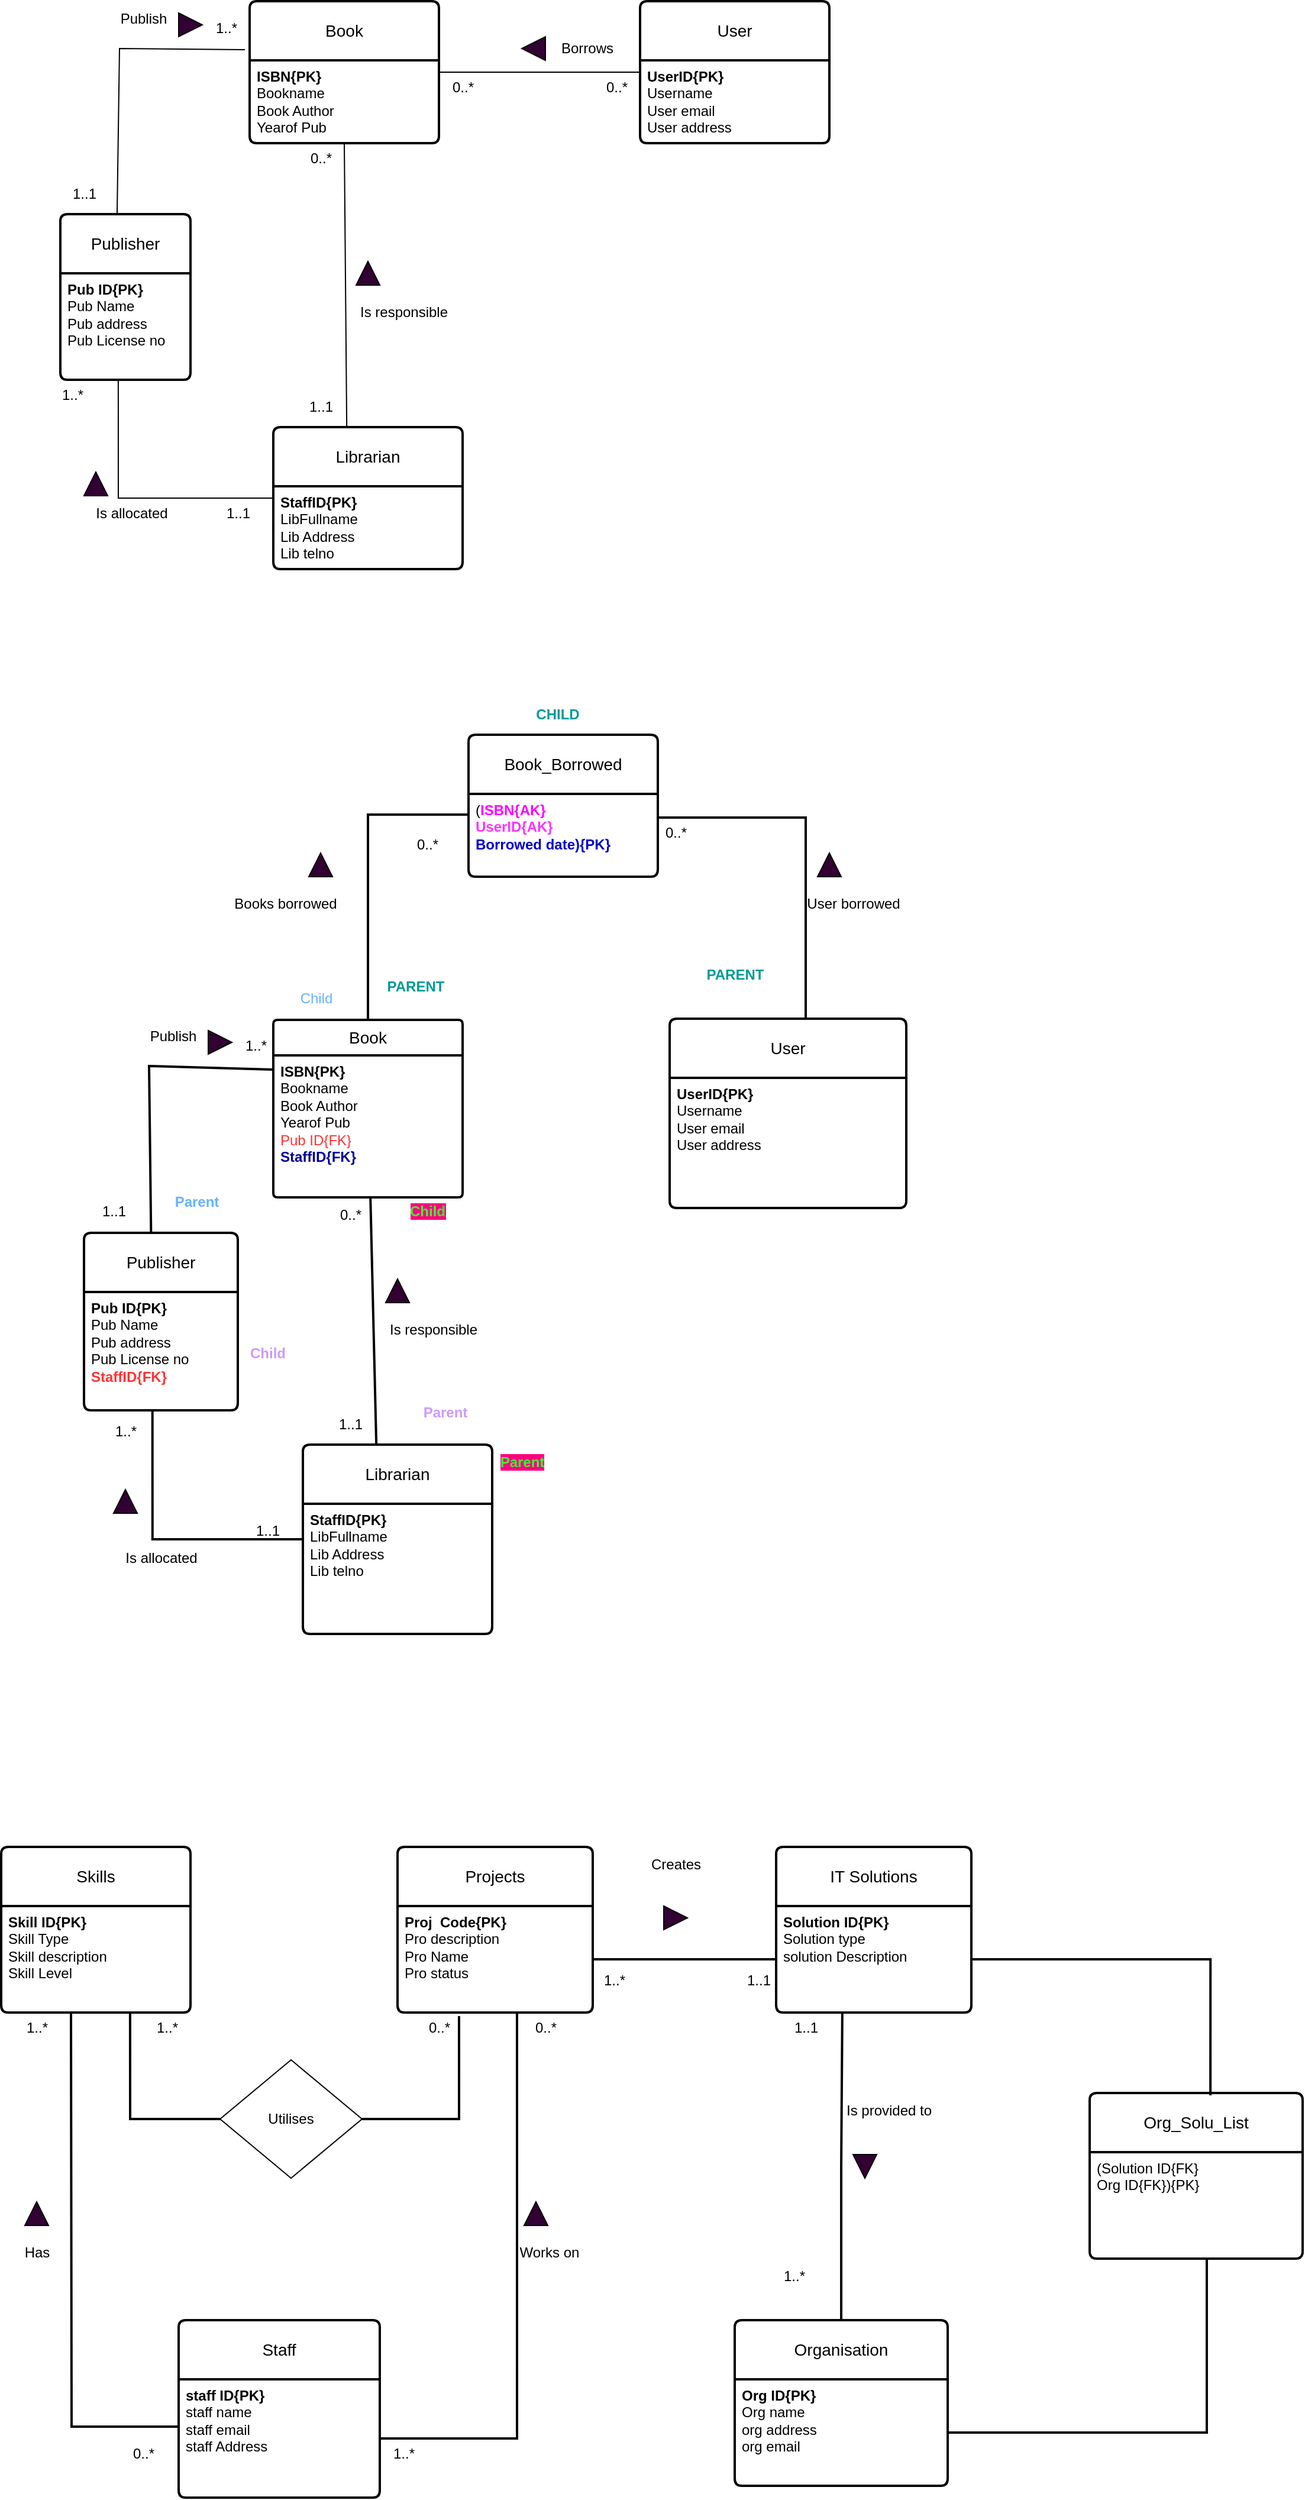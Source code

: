 <mxfile version="22.1.0" type="github">
  <diagram name="Page-1" id="6mNYl5aLtAXrVdr73i4R">
    <mxGraphModel dx="1434" dy="790" grid="1" gridSize="10" guides="1" tooltips="1" connect="1" arrows="1" fold="1" page="1" pageScale="1" pageWidth="850" pageHeight="1100" math="0" shadow="0">
      <root>
        <mxCell id="0" />
        <mxCell id="1" parent="0" />
        <mxCell id="qyHEatYL2sMcPmLjVxqT-1" value="Book" style="swimlane;childLayout=stackLayout;horizontal=1;startSize=50;horizontalStack=0;rounded=1;fontSize=14;fontStyle=0;strokeWidth=2;resizeParent=0;resizeLast=1;shadow=0;dashed=0;align=center;arcSize=4;whiteSpace=wrap;html=1;" parent="1" vertex="1">
          <mxGeometry x="230" y="400" width="160" height="120" as="geometry" />
        </mxCell>
        <mxCell id="qyHEatYL2sMcPmLjVxqT-2" value="&lt;b&gt;ISBN{PK}&lt;br&gt;&lt;/b&gt;Bookname&lt;br&gt;Book Author&lt;br&gt;Yearof Pub" style="align=left;strokeColor=none;fillColor=none;spacingLeft=4;fontSize=12;verticalAlign=top;resizable=0;rotatable=0;part=1;html=1;" parent="qyHEatYL2sMcPmLjVxqT-1" vertex="1">
          <mxGeometry y="50" width="160" height="70" as="geometry" />
        </mxCell>
        <mxCell id="qyHEatYL2sMcPmLjVxqT-9" value="" style="swimlane;childLayout=stackLayout;horizontal=1;startSize=50;horizontalStack=0;rounded=1;fontSize=14;fontStyle=0;strokeWidth=2;resizeParent=0;resizeLast=1;shadow=0;dashed=0;align=center;arcSize=4;whiteSpace=wrap;html=1;" parent="qyHEatYL2sMcPmLjVxqT-1" vertex="1">
          <mxGeometry y="120" width="160" as="geometry" />
        </mxCell>
        <mxCell id="qyHEatYL2sMcPmLjVxqT-3" value="User" style="swimlane;childLayout=stackLayout;horizontal=1;startSize=50;horizontalStack=0;rounded=1;fontSize=14;fontStyle=0;strokeWidth=2;resizeParent=0;resizeLast=1;shadow=0;dashed=0;align=center;arcSize=4;whiteSpace=wrap;html=1;" parent="1" vertex="1">
          <mxGeometry x="560" y="400" width="160" height="120" as="geometry" />
        </mxCell>
        <mxCell id="qyHEatYL2sMcPmLjVxqT-4" value="&lt;b&gt;UserID{PK}&lt;br&gt;&lt;/b&gt;Username&lt;br&gt;User email&lt;br&gt;User address" style="align=left;strokeColor=none;fillColor=none;spacingLeft=4;fontSize=12;verticalAlign=top;resizable=0;rotatable=0;part=1;html=1;" parent="qyHEatYL2sMcPmLjVxqT-3" vertex="1">
          <mxGeometry y="50" width="160" height="70" as="geometry" />
        </mxCell>
        <mxCell id="qyHEatYL2sMcPmLjVxqT-5" value="Publisher" style="swimlane;childLayout=stackLayout;horizontal=1;startSize=50;horizontalStack=0;rounded=1;fontSize=14;fontStyle=0;strokeWidth=2;resizeParent=0;resizeLast=1;shadow=0;dashed=0;align=center;arcSize=4;whiteSpace=wrap;html=1;" parent="1" vertex="1">
          <mxGeometry x="70" y="580" width="110" height="140" as="geometry" />
        </mxCell>
        <mxCell id="qyHEatYL2sMcPmLjVxqT-6" value="&lt;b&gt;Pub ID{PK}&lt;br&gt;&lt;/b&gt;Pub Name&lt;br&gt;Pub address&lt;br&gt;Pub License no" style="align=left;strokeColor=none;fillColor=none;spacingLeft=4;fontSize=12;verticalAlign=top;resizable=0;rotatable=0;part=1;html=1;" parent="qyHEatYL2sMcPmLjVxqT-5" vertex="1">
          <mxGeometry y="50" width="110" height="90" as="geometry" />
        </mxCell>
        <mxCell id="qyHEatYL2sMcPmLjVxqT-7" value="Librarian" style="swimlane;childLayout=stackLayout;horizontal=1;startSize=50;horizontalStack=0;rounded=1;fontSize=14;fontStyle=0;strokeWidth=2;resizeParent=0;resizeLast=1;shadow=0;dashed=0;align=center;arcSize=4;whiteSpace=wrap;html=1;" parent="1" vertex="1">
          <mxGeometry x="250" y="760" width="160" height="120" as="geometry" />
        </mxCell>
        <mxCell id="qyHEatYL2sMcPmLjVxqT-8" value="&lt;b&gt;StaffID{PK}&lt;/b&gt;&lt;br&gt;LibFullname&lt;br&gt;Lib Address&lt;br&gt;Lib telno" style="align=left;strokeColor=none;fillColor=none;spacingLeft=4;fontSize=12;verticalAlign=top;resizable=0;rotatable=0;part=1;html=1;" parent="qyHEatYL2sMcPmLjVxqT-7" vertex="1">
          <mxGeometry y="50" width="160" height="70" as="geometry" />
        </mxCell>
        <mxCell id="qyHEatYL2sMcPmLjVxqT-11" value="" style="endArrow=none;html=1;rounded=0;entryX=0;entryY=0.5;entryDx=0;entryDy=0;" parent="1" target="qyHEatYL2sMcPmLjVxqT-3" edge="1">
          <mxGeometry width="50" height="50" relative="1" as="geometry">
            <mxPoint x="390" y="460" as="sourcePoint" />
            <mxPoint x="370" y="410" as="targetPoint" />
          </mxGeometry>
        </mxCell>
        <mxCell id="qyHEatYL2sMcPmLjVxqT-12" value="" style="endArrow=none;html=1;rounded=0;entryX=0.388;entryY=0;entryDx=0;entryDy=0;exitX=0.5;exitY=1;exitDx=0;exitDy=0;entryPerimeter=0;" parent="1" source="qyHEatYL2sMcPmLjVxqT-2" target="qyHEatYL2sMcPmLjVxqT-7" edge="1">
          <mxGeometry width="50" height="50" relative="1" as="geometry">
            <mxPoint x="160" y="560" as="sourcePoint" />
            <mxPoint x="320" y="560" as="targetPoint" />
          </mxGeometry>
        </mxCell>
        <mxCell id="qyHEatYL2sMcPmLjVxqT-14" style="edgeStyle=orthogonalEdgeStyle;rounded=0;orthogonalLoop=1;jettySize=auto;html=1;entryX=0.445;entryY=1;entryDx=0;entryDy=0;entryPerimeter=0;endArrow=none;endFill=0;" parent="1" source="qyHEatYL2sMcPmLjVxqT-7" target="qyHEatYL2sMcPmLjVxqT-6" edge="1">
          <mxGeometry relative="1" as="geometry" />
        </mxCell>
        <mxCell id="qyHEatYL2sMcPmLjVxqT-19" value="" style="endArrow=none;html=1;rounded=0;entryX=-0.025;entryY=0.342;entryDx=0;entryDy=0;entryPerimeter=0;exitX=0.436;exitY=0.007;exitDx=0;exitDy=0;exitPerimeter=0;" parent="1" source="qyHEatYL2sMcPmLjVxqT-5" target="qyHEatYL2sMcPmLjVxqT-1" edge="1">
          <mxGeometry width="50" height="50" relative="1" as="geometry">
            <mxPoint x="120" y="570" as="sourcePoint" />
            <mxPoint x="230" y="435" as="targetPoint" />
            <Array as="points">
              <mxPoint x="120" y="440" />
            </Array>
          </mxGeometry>
        </mxCell>
        <mxCell id="qyHEatYL2sMcPmLjVxqT-20" value="" style="triangle;whiteSpace=wrap;html=1;strokeColor=#000000;fillColor=#330033;rotation=-90;" parent="1" vertex="1">
          <mxGeometry x="320" y="620" width="20" height="20" as="geometry" />
        </mxCell>
        <mxCell id="qyHEatYL2sMcPmLjVxqT-21" value="" style="triangle;whiteSpace=wrap;html=1;strokeColor=#000000;fillColor=#330033;" parent="1" vertex="1">
          <mxGeometry x="170" y="410" width="20" height="20" as="geometry" />
        </mxCell>
        <mxCell id="qyHEatYL2sMcPmLjVxqT-23" value="" style="triangle;whiteSpace=wrap;html=1;strokeColor=#000000;fillColor=#330033;rotation=-90;" parent="1" vertex="1">
          <mxGeometry x="90" y="798" width="20" height="20" as="geometry" />
        </mxCell>
        <mxCell id="qyHEatYL2sMcPmLjVxqT-24" value="" style="triangle;whiteSpace=wrap;html=1;strokeColor=#000000;fillColor=#330033;rotation=-180;" parent="1" vertex="1">
          <mxGeometry x="460" y="430" width="20" height="20" as="geometry" />
        </mxCell>
        <mxCell id="qyHEatYL2sMcPmLjVxqT-25" value="Publish" style="text;html=1;align=center;verticalAlign=middle;resizable=0;points=[];autosize=1;strokeColor=none;fillColor=none;" parent="1" vertex="1">
          <mxGeometry x="110" y="400" width="60" height="30" as="geometry" />
        </mxCell>
        <mxCell id="qyHEatYL2sMcPmLjVxqT-26" value="Borrows" style="text;html=1;align=center;verticalAlign=middle;resizable=0;points=[];autosize=1;strokeColor=none;fillColor=none;" parent="1" vertex="1">
          <mxGeometry x="480" y="425" width="70" height="30" as="geometry" />
        </mxCell>
        <mxCell id="qyHEatYL2sMcPmLjVxqT-27" value="Is responsible" style="text;html=1;align=center;verticalAlign=middle;resizable=0;points=[];autosize=1;strokeColor=none;fillColor=none;" parent="1" vertex="1">
          <mxGeometry x="310" y="648" width="100" height="30" as="geometry" />
        </mxCell>
        <mxCell id="qyHEatYL2sMcPmLjVxqT-28" value="Is allocated" style="text;html=1;align=center;verticalAlign=middle;resizable=0;points=[];autosize=1;strokeColor=none;fillColor=none;" parent="1" vertex="1">
          <mxGeometry x="90" y="818" width="80" height="30" as="geometry" />
        </mxCell>
        <mxCell id="qyHEatYL2sMcPmLjVxqT-30" value="1..*" style="text;html=1;align=center;verticalAlign=middle;resizable=0;points=[];autosize=1;strokeColor=none;fillColor=none;" parent="1" vertex="1">
          <mxGeometry x="190" y="408" width="40" height="30" as="geometry" />
        </mxCell>
        <mxCell id="qyHEatYL2sMcPmLjVxqT-31" value="1..1" style="text;html=1;align=center;verticalAlign=middle;resizable=0;points=[];autosize=1;strokeColor=none;fillColor=none;" parent="1" vertex="1">
          <mxGeometry x="70" y="548" width="40" height="30" as="geometry" />
        </mxCell>
        <mxCell id="qyHEatYL2sMcPmLjVxqT-32" value="1..*" style="text;html=1;align=center;verticalAlign=middle;resizable=0;points=[];autosize=1;strokeColor=none;fillColor=none;" parent="1" vertex="1">
          <mxGeometry x="60" y="718" width="40" height="30" as="geometry" />
        </mxCell>
        <mxCell id="qyHEatYL2sMcPmLjVxqT-33" value="1..1" style="text;html=1;align=center;verticalAlign=middle;resizable=0;points=[];autosize=1;strokeColor=none;fillColor=none;" parent="1" vertex="1">
          <mxGeometry x="200" y="818" width="40" height="30" as="geometry" />
        </mxCell>
        <mxCell id="qyHEatYL2sMcPmLjVxqT-34" value="1..1" style="text;html=1;align=center;verticalAlign=middle;resizable=0;points=[];autosize=1;strokeColor=none;fillColor=none;" parent="1" vertex="1">
          <mxGeometry x="270" y="728" width="40" height="30" as="geometry" />
        </mxCell>
        <mxCell id="qyHEatYL2sMcPmLjVxqT-35" value="0..*" style="text;html=1;align=center;verticalAlign=middle;resizable=0;points=[];autosize=1;strokeColor=none;fillColor=none;" parent="1" vertex="1">
          <mxGeometry x="270" y="518" width="40" height="30" as="geometry" />
        </mxCell>
        <mxCell id="qyHEatYL2sMcPmLjVxqT-36" value="0..*" style="text;html=1;align=center;verticalAlign=middle;resizable=0;points=[];autosize=1;strokeColor=none;fillColor=none;" parent="1" vertex="1">
          <mxGeometry x="390" y="458" width="40" height="30" as="geometry" />
        </mxCell>
        <mxCell id="qyHEatYL2sMcPmLjVxqT-37" value="0..*" style="text;html=1;align=center;verticalAlign=middle;resizable=0;points=[];autosize=1;strokeColor=none;fillColor=none;" parent="1" vertex="1">
          <mxGeometry x="520" y="458" width="40" height="30" as="geometry" />
        </mxCell>
        <mxCell id="plLwiqWHpVFlgW2z9lWA-10" style="edgeStyle=orthogonalEdgeStyle;rounded=0;orthogonalLoop=1;jettySize=auto;html=1;entryX=0;entryY=0.25;entryDx=0;entryDy=0;exitX=0.5;exitY=0;exitDx=0;exitDy=0;endArrow=none;endFill=0;strokeWidth=2;" edge="1" parent="1" source="qyHEatYL2sMcPmLjVxqT-81" target="qyHEatYL2sMcPmLjVxqT-122">
          <mxGeometry relative="1" as="geometry" />
        </mxCell>
        <mxCell id="qyHEatYL2sMcPmLjVxqT-81" value="Book" style="swimlane;childLayout=stackLayout;horizontal=1;startSize=30;horizontalStack=0;rounded=1;fontSize=14;fontStyle=0;strokeWidth=2;resizeParent=0;resizeLast=1;shadow=0;dashed=0;align=center;arcSize=4;whiteSpace=wrap;html=1;" parent="1" vertex="1">
          <mxGeometry x="250" y="1261" width="160" height="150" as="geometry" />
        </mxCell>
        <mxCell id="qyHEatYL2sMcPmLjVxqT-82" value="&lt;b&gt;ISBN{PK}&lt;br&gt;&lt;/b&gt;Bookname&lt;br&gt;Book Author&lt;br&gt;Yearof Pub&lt;br&gt;&lt;font color=&quot;#ff3333&quot;&gt;Pub ID{FK}&lt;br&gt;&lt;/font&gt;&lt;font color=&quot;#000099&quot;&gt;&lt;b&gt;StaffID{FK}&lt;/b&gt;&lt;/font&gt;&lt;font color=&quot;#ff3333&quot;&gt;&lt;br&gt;&lt;/font&gt;" style="align=left;strokeColor=none;fillColor=none;spacingLeft=4;fontSize=12;verticalAlign=top;resizable=0;rotatable=0;part=1;html=1;" parent="qyHEatYL2sMcPmLjVxqT-81" vertex="1">
          <mxGeometry y="30" width="160" height="120" as="geometry" />
        </mxCell>
        <mxCell id="plLwiqWHpVFlgW2z9lWA-12" style="edgeStyle=orthogonalEdgeStyle;rounded=0;orthogonalLoop=1;jettySize=auto;html=1;entryX=1;entryY=0;entryDx=0;entryDy=0;endArrow=none;endFill=0;strokeWidth=2;" edge="1" parent="1" source="qyHEatYL2sMcPmLjVxqT-84" target="qyHEatYL2sMcPmLjVxqT-122">
          <mxGeometry relative="1" as="geometry">
            <Array as="points">
              <mxPoint x="700" y="1090" />
              <mxPoint x="575" y="1090" />
            </Array>
          </mxGeometry>
        </mxCell>
        <mxCell id="qyHEatYL2sMcPmLjVxqT-84" value="User" style="swimlane;childLayout=stackLayout;horizontal=1;startSize=50;horizontalStack=0;rounded=1;fontSize=14;fontStyle=0;strokeWidth=2;resizeParent=0;resizeLast=1;shadow=0;dashed=0;align=center;arcSize=4;whiteSpace=wrap;html=1;" parent="1" vertex="1">
          <mxGeometry x="585" y="1260" width="200" height="160" as="geometry" />
        </mxCell>
        <mxCell id="qyHEatYL2sMcPmLjVxqT-85" value="&lt;b&gt;UserID{PK}&lt;br&gt;&lt;/b&gt;Username&lt;br&gt;User email&lt;br&gt;User address" style="align=left;strokeColor=none;fillColor=none;spacingLeft=4;fontSize=12;verticalAlign=top;resizable=0;rotatable=0;part=1;html=1;" parent="qyHEatYL2sMcPmLjVxqT-84" vertex="1">
          <mxGeometry y="50" width="200" height="110" as="geometry" />
        </mxCell>
        <mxCell id="qyHEatYL2sMcPmLjVxqT-86" value="Publisher" style="swimlane;childLayout=stackLayout;horizontal=1;startSize=50;horizontalStack=0;rounded=1;fontSize=14;fontStyle=0;strokeWidth=2;resizeParent=0;resizeLast=1;shadow=0;dashed=0;align=center;arcSize=4;whiteSpace=wrap;html=1;" parent="1" vertex="1">
          <mxGeometry x="90" y="1441" width="130" height="150" as="geometry" />
        </mxCell>
        <mxCell id="qyHEatYL2sMcPmLjVxqT-87" value="&lt;b&gt;Pub ID{PK}&lt;br&gt;&lt;/b&gt;Pub Name&lt;br&gt;Pub address&lt;br&gt;Pub License no&lt;br&gt;&lt;b&gt;&lt;font color=&quot;#ff3333&quot;&gt;StaffID{FK}&lt;/font&gt;&lt;/b&gt;" style="align=left;strokeColor=none;fillColor=none;spacingLeft=4;fontSize=12;verticalAlign=top;resizable=0;rotatable=0;part=1;html=1;" parent="qyHEatYL2sMcPmLjVxqT-86" vertex="1">
          <mxGeometry y="50" width="130" height="100" as="geometry" />
        </mxCell>
        <mxCell id="qyHEatYL2sMcPmLjVxqT-88" value="Librarian" style="swimlane;childLayout=stackLayout;horizontal=1;startSize=50;horizontalStack=0;rounded=1;fontSize=14;fontStyle=0;strokeWidth=2;resizeParent=0;resizeLast=1;shadow=0;dashed=0;align=center;arcSize=4;whiteSpace=wrap;html=1;" parent="1" vertex="1">
          <mxGeometry x="275" y="1620" width="160" height="160" as="geometry" />
        </mxCell>
        <mxCell id="qyHEatYL2sMcPmLjVxqT-89" value="&lt;b&gt;StaffID{PK}&lt;/b&gt;&lt;br&gt;LibFullname&lt;br&gt;Lib Address&lt;br&gt;Lib telno&lt;br&gt;" style="align=left;strokeColor=none;fillColor=none;spacingLeft=4;fontSize=12;verticalAlign=top;resizable=0;rotatable=0;part=1;html=1;" parent="qyHEatYL2sMcPmLjVxqT-88" vertex="1">
          <mxGeometry y="50" width="160" height="110" as="geometry" />
        </mxCell>
        <mxCell id="qyHEatYL2sMcPmLjVxqT-91" value="" style="endArrow=none;html=1;rounded=0;entryX=0.388;entryY=0;entryDx=0;entryDy=0;entryPerimeter=0;exitX=0.513;exitY=1;exitDx=0;exitDy=0;exitPerimeter=0;strokeWidth=2;endFill=0;" parent="1" source="qyHEatYL2sMcPmLjVxqT-82" target="qyHEatYL2sMcPmLjVxqT-88" edge="1">
          <mxGeometry width="50" height="50" relative="1" as="geometry">
            <mxPoint x="335" y="1420" as="sourcePoint" />
            <mxPoint x="345" y="1420" as="targetPoint" />
          </mxGeometry>
        </mxCell>
        <mxCell id="qyHEatYL2sMcPmLjVxqT-92" style="edgeStyle=orthogonalEdgeStyle;rounded=0;orthogonalLoop=1;jettySize=auto;html=1;entryX=0.445;entryY=1;entryDx=0;entryDy=0;entryPerimeter=0;endArrow=none;endFill=0;strokeWidth=2;" parent="1" source="qyHEatYL2sMcPmLjVxqT-88" target="qyHEatYL2sMcPmLjVxqT-87" edge="1">
          <mxGeometry relative="1" as="geometry" />
        </mxCell>
        <mxCell id="qyHEatYL2sMcPmLjVxqT-93" value="" style="endArrow=none;html=1;rounded=0;entryX=0.85;entryY=1.167;entryDx=0;entryDy=0;entryPerimeter=0;exitX=0.436;exitY=0.007;exitDx=0;exitDy=0;exitPerimeter=0;strokeWidth=2;endFill=0;" parent="1" source="qyHEatYL2sMcPmLjVxqT-86" target="qyHEatYL2sMcPmLjVxqT-102" edge="1">
          <mxGeometry width="50" height="50" relative="1" as="geometry">
            <mxPoint x="145" y="1430" as="sourcePoint" />
            <mxPoint x="255" y="1295" as="targetPoint" />
            <Array as="points">
              <mxPoint x="145" y="1300" />
            </Array>
          </mxGeometry>
        </mxCell>
        <mxCell id="qyHEatYL2sMcPmLjVxqT-94" value="" style="triangle;whiteSpace=wrap;html=1;strokeColor=#000000;fillColor=#330033;rotation=-90;" parent="1" vertex="1">
          <mxGeometry x="345" y="1480" width="20" height="20" as="geometry" />
        </mxCell>
        <mxCell id="qyHEatYL2sMcPmLjVxqT-95" value="" style="triangle;whiteSpace=wrap;html=1;strokeColor=#000000;fillColor=#330033;" parent="1" vertex="1">
          <mxGeometry x="195" y="1270" width="20" height="20" as="geometry" />
        </mxCell>
        <mxCell id="qyHEatYL2sMcPmLjVxqT-96" value="" style="triangle;whiteSpace=wrap;html=1;strokeColor=#000000;fillColor=#330033;rotation=-90;" parent="1" vertex="1">
          <mxGeometry x="115" y="1658" width="20" height="20" as="geometry" />
        </mxCell>
        <mxCell id="qyHEatYL2sMcPmLjVxqT-98" value="Publish" style="text;html=1;align=center;verticalAlign=middle;resizable=0;points=[];autosize=1;strokeColor=none;fillColor=none;" parent="1" vertex="1">
          <mxGeometry x="135" y="1260" width="60" height="30" as="geometry" />
        </mxCell>
        <mxCell id="qyHEatYL2sMcPmLjVxqT-100" value="Is responsible" style="text;html=1;align=center;verticalAlign=middle;resizable=0;points=[];autosize=1;strokeColor=none;fillColor=none;" parent="1" vertex="1">
          <mxGeometry x="335" y="1508" width="100" height="30" as="geometry" />
        </mxCell>
        <mxCell id="qyHEatYL2sMcPmLjVxqT-101" value="Is allocated" style="text;html=1;align=center;verticalAlign=middle;resizable=0;points=[];autosize=1;strokeColor=none;fillColor=none;" parent="1" vertex="1">
          <mxGeometry x="115" y="1701" width="80" height="30" as="geometry" />
        </mxCell>
        <mxCell id="qyHEatYL2sMcPmLjVxqT-102" value="1..*" style="text;html=1;align=center;verticalAlign=middle;resizable=0;points=[];autosize=1;strokeColor=none;fillColor=none;" parent="1" vertex="1">
          <mxGeometry x="215" y="1268" width="40" height="30" as="geometry" />
        </mxCell>
        <mxCell id="qyHEatYL2sMcPmLjVxqT-103" value="1..1" style="text;html=1;align=center;verticalAlign=middle;resizable=0;points=[];autosize=1;strokeColor=none;fillColor=none;" parent="1" vertex="1">
          <mxGeometry x="95" y="1408" width="40" height="30" as="geometry" />
        </mxCell>
        <mxCell id="qyHEatYL2sMcPmLjVxqT-104" value="1..*" style="text;html=1;align=center;verticalAlign=middle;resizable=0;points=[];autosize=1;strokeColor=none;fillColor=none;" parent="1" vertex="1">
          <mxGeometry x="105" y="1594" width="40" height="30" as="geometry" />
        </mxCell>
        <mxCell id="qyHEatYL2sMcPmLjVxqT-105" value="1..1" style="text;html=1;align=center;verticalAlign=middle;resizable=0;points=[];autosize=1;strokeColor=none;fillColor=none;" parent="1" vertex="1">
          <mxGeometry x="225" y="1678" width="40" height="30" as="geometry" />
        </mxCell>
        <mxCell id="qyHEatYL2sMcPmLjVxqT-106" value="1..1" style="text;html=1;align=center;verticalAlign=middle;resizable=0;points=[];autosize=1;strokeColor=none;fillColor=none;" parent="1" vertex="1">
          <mxGeometry x="295" y="1588" width="40" height="30" as="geometry" />
        </mxCell>
        <mxCell id="qyHEatYL2sMcPmLjVxqT-107" value="0..*" style="text;html=1;align=center;verticalAlign=middle;resizable=0;points=[];autosize=1;strokeColor=none;fillColor=none;" parent="1" vertex="1">
          <mxGeometry x="295" y="1411" width="40" height="30" as="geometry" />
        </mxCell>
        <mxCell id="qyHEatYL2sMcPmLjVxqT-117" value="&lt;b&gt;&lt;font color=&quot;#66b2ff&quot;&gt;Parent&lt;/font&gt;&lt;/b&gt;" style="text;html=1;align=center;verticalAlign=middle;resizable=0;points=[];autosize=1;strokeColor=none;fillColor=none;" parent="1" vertex="1">
          <mxGeometry x="155" y="1400" width="60" height="30" as="geometry" />
        </mxCell>
        <mxCell id="qyHEatYL2sMcPmLjVxqT-118" value="&lt;font color=&quot;#66b2ff&quot;&gt;Child&lt;/font&gt;" style="text;html=1;align=center;verticalAlign=middle;resizable=0;points=[];autosize=1;strokeColor=none;fillColor=none;" parent="1" vertex="1">
          <mxGeometry x="261" y="1228" width="50" height="30" as="geometry" />
        </mxCell>
        <mxCell id="qyHEatYL2sMcPmLjVxqT-119" value="&lt;b&gt;&lt;font color=&quot;#cc99ff&quot;&gt;Parent&lt;/font&gt;&lt;/b&gt;" style="text;html=1;align=center;verticalAlign=middle;resizable=0;points=[];autosize=1;strokeColor=none;fillColor=none;" parent="1" vertex="1">
          <mxGeometry x="365" y="1578" width="60" height="30" as="geometry" />
        </mxCell>
        <mxCell id="qyHEatYL2sMcPmLjVxqT-120" value="&lt;b style=&quot;border-color: var(--border-color);&quot;&gt;&lt;font style=&quot;border-color: var(--border-color);&quot; color=&quot;#cc99ff&quot;&gt;Child&lt;/font&gt;&lt;/b&gt;" style="text;html=1;align=center;verticalAlign=middle;resizable=0;points=[];autosize=1;strokeColor=none;fillColor=none;" parent="1" vertex="1">
          <mxGeometry x="220" y="1528" width="50" height="30" as="geometry" />
        </mxCell>
        <mxCell id="qyHEatYL2sMcPmLjVxqT-121" value="Book_Borrowed" style="swimlane;childLayout=stackLayout;horizontal=1;startSize=50;horizontalStack=0;rounded=1;fontSize=14;fontStyle=0;strokeWidth=2;resizeParent=0;resizeLast=1;shadow=0;dashed=0;align=center;arcSize=4;whiteSpace=wrap;html=1;" parent="1" vertex="1">
          <mxGeometry x="415" y="1020" width="160" height="120" as="geometry" />
        </mxCell>
        <mxCell id="qyHEatYL2sMcPmLjVxqT-122" value="(&lt;font color=&quot;#ff00ff&quot;&gt;&lt;b&gt;ISBN{AK}&lt;/b&gt;&lt;/font&gt;&lt;br&gt;&lt;font color=&quot;#ff33ff&quot;&gt;&lt;b&gt;UserID{AK}&lt;/b&gt;&lt;/font&gt;&lt;br&gt;&lt;b&gt;&lt;font color=&quot;#0000cc&quot;&gt;Borrowed date){PK}&lt;/font&gt;&lt;/b&gt;" style="align=left;strokeColor=none;fillColor=none;spacingLeft=4;fontSize=12;verticalAlign=top;resizable=0;rotatable=0;part=1;html=1;" parent="qyHEatYL2sMcPmLjVxqT-121" vertex="1">
          <mxGeometry y="50" width="160" height="70" as="geometry" />
        </mxCell>
        <mxCell id="plLwiqWHpVFlgW2z9lWA-1" value="" style="swimlane;childLayout=stackLayout;horizontal=1;startSize=50;horizontalStack=0;rounded=1;fontSize=14;fontStyle=0;strokeWidth=2;resizeParent=0;resizeLast=1;shadow=0;dashed=0;align=center;arcSize=4;whiteSpace=wrap;html=1;" vertex="1" parent="qyHEatYL2sMcPmLjVxqT-121">
          <mxGeometry y="120" width="160" as="geometry" />
        </mxCell>
        <mxCell id="qyHEatYL2sMcPmLjVxqT-123" value="&lt;b style=&quot;border-color: var(--border-color); color: rgb(51, 255, 51); background-color: rgb(255, 0, 128);&quot;&gt;Child&lt;/b&gt;" style="text;html=1;align=center;verticalAlign=middle;resizable=0;points=[];autosize=1;strokeColor=none;fillColor=none;" parent="1" vertex="1">
          <mxGeometry x="355" y="1408" width="50" height="30" as="geometry" />
        </mxCell>
        <mxCell id="qyHEatYL2sMcPmLjVxqT-124" value="&lt;b style=&quot;border-color: var(--border-color); color: rgb(51, 255, 51); background-color: rgb(255, 0, 128);&quot;&gt;Parent&lt;/b&gt;" style="text;html=1;align=center;verticalAlign=middle;resizable=0;points=[];autosize=1;strokeColor=none;fillColor=none;" parent="1" vertex="1">
          <mxGeometry x="430" y="1620" width="60" height="30" as="geometry" />
        </mxCell>
        <mxCell id="plLwiqWHpVFlgW2z9lWA-13" value="" style="triangle;whiteSpace=wrap;html=1;strokeColor=#000000;fillColor=#330033;rotation=-90;" vertex="1" parent="1">
          <mxGeometry x="710" y="1120" width="20" height="20" as="geometry" />
        </mxCell>
        <mxCell id="plLwiqWHpVFlgW2z9lWA-14" value="" style="triangle;whiteSpace=wrap;html=1;strokeColor=#000000;fillColor=#330033;rotation=-90;" vertex="1" parent="1">
          <mxGeometry x="280" y="1120" width="20" height="20" as="geometry" />
        </mxCell>
        <mxCell id="plLwiqWHpVFlgW2z9lWA-16" value="0..*" style="text;html=1;align=center;verticalAlign=middle;resizable=0;points=[];autosize=1;strokeColor=none;fillColor=none;" vertex="1" parent="1">
          <mxGeometry x="360" y="1098" width="40" height="30" as="geometry" />
        </mxCell>
        <mxCell id="plLwiqWHpVFlgW2z9lWA-17" value="0..*" style="text;html=1;align=center;verticalAlign=middle;resizable=0;points=[];autosize=1;strokeColor=none;fillColor=none;" vertex="1" parent="1">
          <mxGeometry x="570" y="1088" width="40" height="30" as="geometry" />
        </mxCell>
        <mxCell id="plLwiqWHpVFlgW2z9lWA-18" value="&lt;b&gt;&lt;font color=&quot;#009999&quot;&gt;PARENT&lt;/font&gt;&lt;/b&gt;" style="text;html=1;align=center;verticalAlign=middle;resizable=0;points=[];autosize=1;strokeColor=none;fillColor=none;" vertex="1" parent="1">
          <mxGeometry x="335" y="1218" width="70" height="30" as="geometry" />
        </mxCell>
        <mxCell id="plLwiqWHpVFlgW2z9lWA-19" value="&lt;b style=&quot;border-color: var(--border-color);&quot;&gt;&lt;font style=&quot;border-color: var(--border-color);&quot; color=&quot;#009999&quot;&gt;PARENT&lt;/font&gt;&lt;/b&gt;" style="text;html=1;align=center;verticalAlign=middle;resizable=0;points=[];autosize=1;strokeColor=none;fillColor=none;" vertex="1" parent="1">
          <mxGeometry x="605" y="1208" width="70" height="30" as="geometry" />
        </mxCell>
        <mxCell id="plLwiqWHpVFlgW2z9lWA-20" value="&lt;b style=&quot;border-color: var(--border-color);&quot;&gt;&lt;font style=&quot;border-color: var(--border-color);&quot; color=&quot;#009999&quot;&gt;CHILD&lt;/font&gt;&lt;/b&gt;" style="text;html=1;align=center;verticalAlign=middle;resizable=0;points=[];autosize=1;strokeColor=none;fillColor=none;" vertex="1" parent="1">
          <mxGeometry x="460" y="988" width="60" height="30" as="geometry" />
        </mxCell>
        <mxCell id="plLwiqWHpVFlgW2z9lWA-21" value="Books borrowed" style="text;html=1;align=center;verticalAlign=middle;resizable=0;points=[];autosize=1;strokeColor=none;fillColor=none;" vertex="1" parent="1">
          <mxGeometry x="205" y="1148" width="110" height="30" as="geometry" />
        </mxCell>
        <mxCell id="plLwiqWHpVFlgW2z9lWA-22" value="User borrowed" style="text;html=1;align=center;verticalAlign=middle;resizable=0;points=[];autosize=1;strokeColor=none;fillColor=none;" vertex="1" parent="1">
          <mxGeometry x="690" y="1148" width="100" height="30" as="geometry" />
        </mxCell>
        <mxCell id="plLwiqWHpVFlgW2z9lWA-23" value="Organisation" style="swimlane;childLayout=stackLayout;horizontal=1;startSize=50;horizontalStack=0;rounded=1;fontSize=14;fontStyle=0;strokeWidth=2;resizeParent=0;resizeLast=1;shadow=0;dashed=0;align=center;arcSize=4;whiteSpace=wrap;html=1;" vertex="1" parent="1">
          <mxGeometry x="640" y="2360" width="180" height="140" as="geometry" />
        </mxCell>
        <mxCell id="plLwiqWHpVFlgW2z9lWA-24" value="&lt;b&gt;Org ID{PK}&lt;/b&gt;&lt;br&gt;Org name&lt;br&gt;org address&lt;br&gt;org email" style="align=left;strokeColor=none;fillColor=none;spacingLeft=4;fontSize=12;verticalAlign=top;resizable=0;rotatable=0;part=1;html=1;" vertex="1" parent="plLwiqWHpVFlgW2z9lWA-23">
          <mxGeometry y="50" width="180" height="90" as="geometry" />
        </mxCell>
        <mxCell id="plLwiqWHpVFlgW2z9lWA-26" value="Staff" style="swimlane;childLayout=stackLayout;horizontal=1;startSize=50;horizontalStack=0;rounded=1;fontSize=14;fontStyle=0;strokeWidth=2;resizeParent=0;resizeLast=1;shadow=0;dashed=0;align=center;arcSize=4;whiteSpace=wrap;html=1;" vertex="1" parent="1">
          <mxGeometry x="170" y="2360" width="170" height="150" as="geometry" />
        </mxCell>
        <mxCell id="plLwiqWHpVFlgW2z9lWA-27" value="&lt;b&gt;staff ID{PK}&lt;/b&gt;&lt;br&gt;staff name&lt;br&gt;staff email&lt;br&gt;staff Address" style="align=left;strokeColor=none;fillColor=none;spacingLeft=4;fontSize=12;verticalAlign=top;resizable=0;rotatable=0;part=1;html=1;" vertex="1" parent="plLwiqWHpVFlgW2z9lWA-26">
          <mxGeometry y="50" width="170" height="100" as="geometry" />
        </mxCell>
        <mxCell id="plLwiqWHpVFlgW2z9lWA-28" value="Projects" style="swimlane;childLayout=stackLayout;horizontal=1;startSize=50;horizontalStack=0;rounded=1;fontSize=14;fontStyle=0;strokeWidth=2;resizeParent=0;resizeLast=1;shadow=0;dashed=0;align=center;arcSize=4;whiteSpace=wrap;html=1;" vertex="1" parent="1">
          <mxGeometry x="355" y="1960" width="165" height="140" as="geometry" />
        </mxCell>
        <mxCell id="plLwiqWHpVFlgW2z9lWA-29" value="&lt;b&gt;Proj&amp;nbsp; Code{PK}&lt;/b&gt;&lt;br&gt;Pro description&lt;br&gt;Pro Name&lt;br&gt;Pro status" style="align=left;strokeColor=none;fillColor=none;spacingLeft=4;fontSize=12;verticalAlign=top;resizable=0;rotatable=0;part=1;html=1;" vertex="1" parent="plLwiqWHpVFlgW2z9lWA-28">
          <mxGeometry y="50" width="165" height="90" as="geometry" />
        </mxCell>
        <mxCell id="plLwiqWHpVFlgW2z9lWA-30" value="Skills" style="swimlane;childLayout=stackLayout;horizontal=1;startSize=50;horizontalStack=0;rounded=1;fontSize=14;fontStyle=0;strokeWidth=2;resizeParent=0;resizeLast=1;shadow=0;dashed=0;align=center;arcSize=4;whiteSpace=wrap;html=1;" vertex="1" parent="1">
          <mxGeometry x="20" y="1960" width="160" height="140" as="geometry" />
        </mxCell>
        <mxCell id="plLwiqWHpVFlgW2z9lWA-31" value="&lt;b&gt;Skill ID{PK}&lt;/b&gt;&lt;br&gt;Skill Type&lt;br&gt;Skill description&lt;br&gt;Skill Level" style="align=left;strokeColor=none;fillColor=none;spacingLeft=4;fontSize=12;verticalAlign=top;resizable=0;rotatable=0;part=1;html=1;" vertex="1" parent="plLwiqWHpVFlgW2z9lWA-30">
          <mxGeometry y="50" width="160" height="90" as="geometry" />
        </mxCell>
        <mxCell id="plLwiqWHpVFlgW2z9lWA-32" value="IT Solutions" style="swimlane;childLayout=stackLayout;horizontal=1;startSize=50;horizontalStack=0;rounded=1;fontSize=14;fontStyle=0;strokeWidth=2;resizeParent=0;resizeLast=1;shadow=0;dashed=0;align=center;arcSize=4;whiteSpace=wrap;html=1;" vertex="1" parent="1">
          <mxGeometry x="675" y="1960" width="165" height="140" as="geometry" />
        </mxCell>
        <mxCell id="plLwiqWHpVFlgW2z9lWA-33" value="&lt;b&gt;Solution ID{PK}&lt;br&gt;&lt;/b&gt;Solution type&lt;br&gt;solution Description" style="align=left;strokeColor=none;fillColor=none;spacingLeft=4;fontSize=12;verticalAlign=top;resizable=0;rotatable=0;part=1;html=1;" vertex="1" parent="plLwiqWHpVFlgW2z9lWA-32">
          <mxGeometry y="50" width="165" height="90" as="geometry" />
        </mxCell>
        <mxCell id="plLwiqWHpVFlgW2z9lWA-38" value="Utilises" style="shape=rhombus;perimeter=rhombusPerimeter;whiteSpace=wrap;html=1;align=center;" vertex="1" parent="1">
          <mxGeometry x="205" y="2140" width="120" height="100" as="geometry" />
        </mxCell>
        <mxCell id="plLwiqWHpVFlgW2z9lWA-39" style="edgeStyle=orthogonalEdgeStyle;rounded=0;orthogonalLoop=1;jettySize=auto;html=1;entryX=0.612;entryY=1.011;entryDx=0;entryDy=0;entryPerimeter=0;endArrow=none;endFill=0;strokeWidth=2;" edge="1" parent="1" source="plLwiqWHpVFlgW2z9lWA-27" target="plLwiqWHpVFlgW2z9lWA-29">
          <mxGeometry relative="1" as="geometry" />
        </mxCell>
        <mxCell id="plLwiqWHpVFlgW2z9lWA-41" style="edgeStyle=orthogonalEdgeStyle;rounded=0;orthogonalLoop=1;jettySize=auto;html=1;exitX=0;exitY=0.4;exitDx=0;exitDy=0;exitPerimeter=0;endArrow=none;endFill=0;strokeWidth=2;" edge="1" parent="1" source="plLwiqWHpVFlgW2z9lWA-27">
          <mxGeometry relative="1" as="geometry">
            <mxPoint x="150" y="2450" as="sourcePoint" />
            <mxPoint x="79" y="2100" as="targetPoint" />
          </mxGeometry>
        </mxCell>
        <mxCell id="plLwiqWHpVFlgW2z9lWA-42" style="edgeStyle=orthogonalEdgeStyle;rounded=0;orthogonalLoop=1;jettySize=auto;html=1;entryX=0.339;entryY=1;entryDx=0;entryDy=0;entryPerimeter=0;endArrow=none;endFill=0;strokeWidth=2;" edge="1" parent="1" source="plLwiqWHpVFlgW2z9lWA-23" target="plLwiqWHpVFlgW2z9lWA-33">
          <mxGeometry relative="1" as="geometry" />
        </mxCell>
        <mxCell id="plLwiqWHpVFlgW2z9lWA-43" style="edgeStyle=orthogonalEdgeStyle;rounded=0;orthogonalLoop=1;jettySize=auto;html=1;entryX=0;entryY=0.5;entryDx=0;entryDy=0;endArrow=none;endFill=0;strokeWidth=2;" edge="1" parent="1" source="plLwiqWHpVFlgW2z9lWA-29" target="plLwiqWHpVFlgW2z9lWA-33">
          <mxGeometry relative="1" as="geometry" />
        </mxCell>
        <mxCell id="plLwiqWHpVFlgW2z9lWA-45" style="edgeStyle=orthogonalEdgeStyle;rounded=0;orthogonalLoop=1;jettySize=auto;html=1;entryX=0.315;entryY=1.033;entryDx=0;entryDy=0;entryPerimeter=0;strokeWidth=2;endArrow=none;endFill=0;" edge="1" parent="1" source="plLwiqWHpVFlgW2z9lWA-38" target="plLwiqWHpVFlgW2z9lWA-29">
          <mxGeometry relative="1" as="geometry" />
        </mxCell>
        <mxCell id="plLwiqWHpVFlgW2z9lWA-46" style="edgeStyle=orthogonalEdgeStyle;rounded=0;orthogonalLoop=1;jettySize=auto;html=1;entryX=0.681;entryY=1.011;entryDx=0;entryDy=0;entryPerimeter=0;strokeWidth=2;endArrow=none;endFill=0;" edge="1" parent="1" source="plLwiqWHpVFlgW2z9lWA-38" target="plLwiqWHpVFlgW2z9lWA-31">
          <mxGeometry relative="1" as="geometry" />
        </mxCell>
        <mxCell id="plLwiqWHpVFlgW2z9lWA-47" value="" style="triangle;whiteSpace=wrap;html=1;strokeColor=#000000;fillColor=#330033;rotation=-90;" vertex="1" parent="1">
          <mxGeometry x="462" y="2260" width="20" height="20" as="geometry" />
        </mxCell>
        <mxCell id="plLwiqWHpVFlgW2z9lWA-48" value="" style="triangle;whiteSpace=wrap;html=1;strokeColor=#000000;fillColor=#330033;rotation=90;" vertex="1" parent="1">
          <mxGeometry x="740" y="2220" width="20" height="20" as="geometry" />
        </mxCell>
        <mxCell id="plLwiqWHpVFlgW2z9lWA-51" value="Is provided to" style="text;html=1;align=center;verticalAlign=middle;resizable=0;points=[];autosize=1;strokeColor=none;fillColor=none;" vertex="1" parent="1">
          <mxGeometry x="720" y="2168" width="100" height="30" as="geometry" />
        </mxCell>
        <mxCell id="plLwiqWHpVFlgW2z9lWA-54" value="Works on" style="text;html=1;align=center;verticalAlign=middle;resizable=0;points=[];autosize=1;strokeColor=none;fillColor=none;" vertex="1" parent="1">
          <mxGeometry x="448" y="2288" width="70" height="30" as="geometry" />
        </mxCell>
        <mxCell id="plLwiqWHpVFlgW2z9lWA-55" value="" style="triangle;whiteSpace=wrap;html=1;strokeColor=#000000;fillColor=#330033;rotation=-90;" vertex="1" parent="1">
          <mxGeometry x="40" y="2260" width="20" height="20" as="geometry" />
        </mxCell>
        <mxCell id="plLwiqWHpVFlgW2z9lWA-56" value="" style="triangle;whiteSpace=wrap;html=1;strokeColor=#000000;fillColor=#330033;rotation=0;" vertex="1" parent="1">
          <mxGeometry x="580" y="2010" width="20" height="20" as="geometry" />
        </mxCell>
        <mxCell id="plLwiqWHpVFlgW2z9lWA-57" value="Creates" style="text;html=1;align=center;verticalAlign=middle;resizable=0;points=[];autosize=1;strokeColor=none;fillColor=none;" vertex="1" parent="1">
          <mxGeometry x="555" y="1960" width="70" height="30" as="geometry" />
        </mxCell>
        <mxCell id="plLwiqWHpVFlgW2z9lWA-58" value="Has" style="text;html=1;align=center;verticalAlign=middle;resizable=0;points=[];autosize=1;strokeColor=none;fillColor=none;" vertex="1" parent="1">
          <mxGeometry x="30" y="2288" width="40" height="30" as="geometry" />
        </mxCell>
        <mxCell id="plLwiqWHpVFlgW2z9lWA-59" value="1..*" style="text;html=1;align=center;verticalAlign=middle;resizable=0;points=[];autosize=1;strokeColor=none;fillColor=none;" vertex="1" parent="1">
          <mxGeometry x="670" y="2308" width="40" height="30" as="geometry" />
        </mxCell>
        <mxCell id="plLwiqWHpVFlgW2z9lWA-60" value="1..1" style="text;html=1;align=center;verticalAlign=middle;resizable=0;points=[];autosize=1;strokeColor=none;fillColor=none;" vertex="1" parent="1">
          <mxGeometry x="680" y="2098" width="40" height="30" as="geometry" />
        </mxCell>
        <mxCell id="plLwiqWHpVFlgW2z9lWA-61" value="1..1" style="text;html=1;align=center;verticalAlign=middle;resizable=0;points=[];autosize=1;strokeColor=none;fillColor=none;" vertex="1" parent="1">
          <mxGeometry x="640" y="2058" width="40" height="30" as="geometry" />
        </mxCell>
        <mxCell id="plLwiqWHpVFlgW2z9lWA-62" value="1..*" style="text;html=1;align=center;verticalAlign=middle;resizable=0;points=[];autosize=1;strokeColor=none;fillColor=none;" vertex="1" parent="1">
          <mxGeometry x="518" y="2058" width="40" height="30" as="geometry" />
        </mxCell>
        <mxCell id="plLwiqWHpVFlgW2z9lWA-63" value="1..*" style="text;html=1;align=center;verticalAlign=middle;resizable=0;points=[];autosize=1;strokeColor=none;fillColor=none;" vertex="1" parent="1">
          <mxGeometry x="30" y="2098" width="40" height="30" as="geometry" />
        </mxCell>
        <mxCell id="plLwiqWHpVFlgW2z9lWA-64" value="0..*" style="text;html=1;align=center;verticalAlign=middle;resizable=0;points=[];autosize=1;strokeColor=none;fillColor=none;" vertex="1" parent="1">
          <mxGeometry x="120" y="2458" width="40" height="30" as="geometry" />
        </mxCell>
        <mxCell id="plLwiqWHpVFlgW2z9lWA-65" value="1..*" style="text;html=1;align=center;verticalAlign=middle;resizable=0;points=[];autosize=1;strokeColor=none;fillColor=none;" vertex="1" parent="1">
          <mxGeometry x="340" y="2458" width="40" height="30" as="geometry" />
        </mxCell>
        <mxCell id="plLwiqWHpVFlgW2z9lWA-66" value="0..*" style="text;html=1;align=center;verticalAlign=middle;resizable=0;points=[];autosize=1;strokeColor=none;fillColor=none;" vertex="1" parent="1">
          <mxGeometry x="460" y="2098" width="40" height="30" as="geometry" />
        </mxCell>
        <mxCell id="plLwiqWHpVFlgW2z9lWA-67" value="0..*" style="text;html=1;align=center;verticalAlign=middle;resizable=0;points=[];autosize=1;strokeColor=none;fillColor=none;" vertex="1" parent="1">
          <mxGeometry x="370" y="2098" width="40" height="30" as="geometry" />
        </mxCell>
        <mxCell id="plLwiqWHpVFlgW2z9lWA-68" value="1..*" style="text;html=1;align=center;verticalAlign=middle;resizable=0;points=[];autosize=1;strokeColor=none;fillColor=none;" vertex="1" parent="1">
          <mxGeometry x="140" y="2098" width="40" height="30" as="geometry" />
        </mxCell>
        <mxCell id="plLwiqWHpVFlgW2z9lWA-69" value="Org_Solu_List" style="swimlane;childLayout=stackLayout;horizontal=1;startSize=50;horizontalStack=0;rounded=1;fontSize=14;fontStyle=0;strokeWidth=2;resizeParent=0;resizeLast=1;shadow=0;dashed=0;align=center;arcSize=4;whiteSpace=wrap;html=1;" vertex="1" parent="1">
          <mxGeometry x="940" y="2168" width="180" height="140" as="geometry" />
        </mxCell>
        <mxCell id="plLwiqWHpVFlgW2z9lWA-70" value="(Solution ID{FK}&lt;br&gt;Org ID{FK}){PK}&lt;br&gt;&lt;br&gt;" style="align=left;strokeColor=none;fillColor=none;spacingLeft=4;fontSize=12;verticalAlign=top;resizable=0;rotatable=0;part=1;html=1;" vertex="1" parent="plLwiqWHpVFlgW2z9lWA-69">
          <mxGeometry y="50" width="180" height="90" as="geometry" />
        </mxCell>
        <mxCell id="plLwiqWHpVFlgW2z9lWA-71" style="edgeStyle=orthogonalEdgeStyle;rounded=0;orthogonalLoop=1;jettySize=auto;html=1;entryX=0.567;entryY=0.014;entryDx=0;entryDy=0;entryPerimeter=0;endArrow=none;endFill=0;strokeWidth=2;" edge="1" parent="1" source="plLwiqWHpVFlgW2z9lWA-33" target="plLwiqWHpVFlgW2z9lWA-69">
          <mxGeometry relative="1" as="geometry" />
        </mxCell>
        <mxCell id="plLwiqWHpVFlgW2z9lWA-72" style="edgeStyle=orthogonalEdgeStyle;rounded=0;orthogonalLoop=1;jettySize=auto;html=1;entryX=0.55;entryY=1.011;entryDx=0;entryDy=0;entryPerimeter=0;endArrow=none;endFill=0;strokeWidth=2;" edge="1" parent="1" source="plLwiqWHpVFlgW2z9lWA-24" target="plLwiqWHpVFlgW2z9lWA-70">
          <mxGeometry relative="1" as="geometry" />
        </mxCell>
      </root>
    </mxGraphModel>
  </diagram>
</mxfile>
